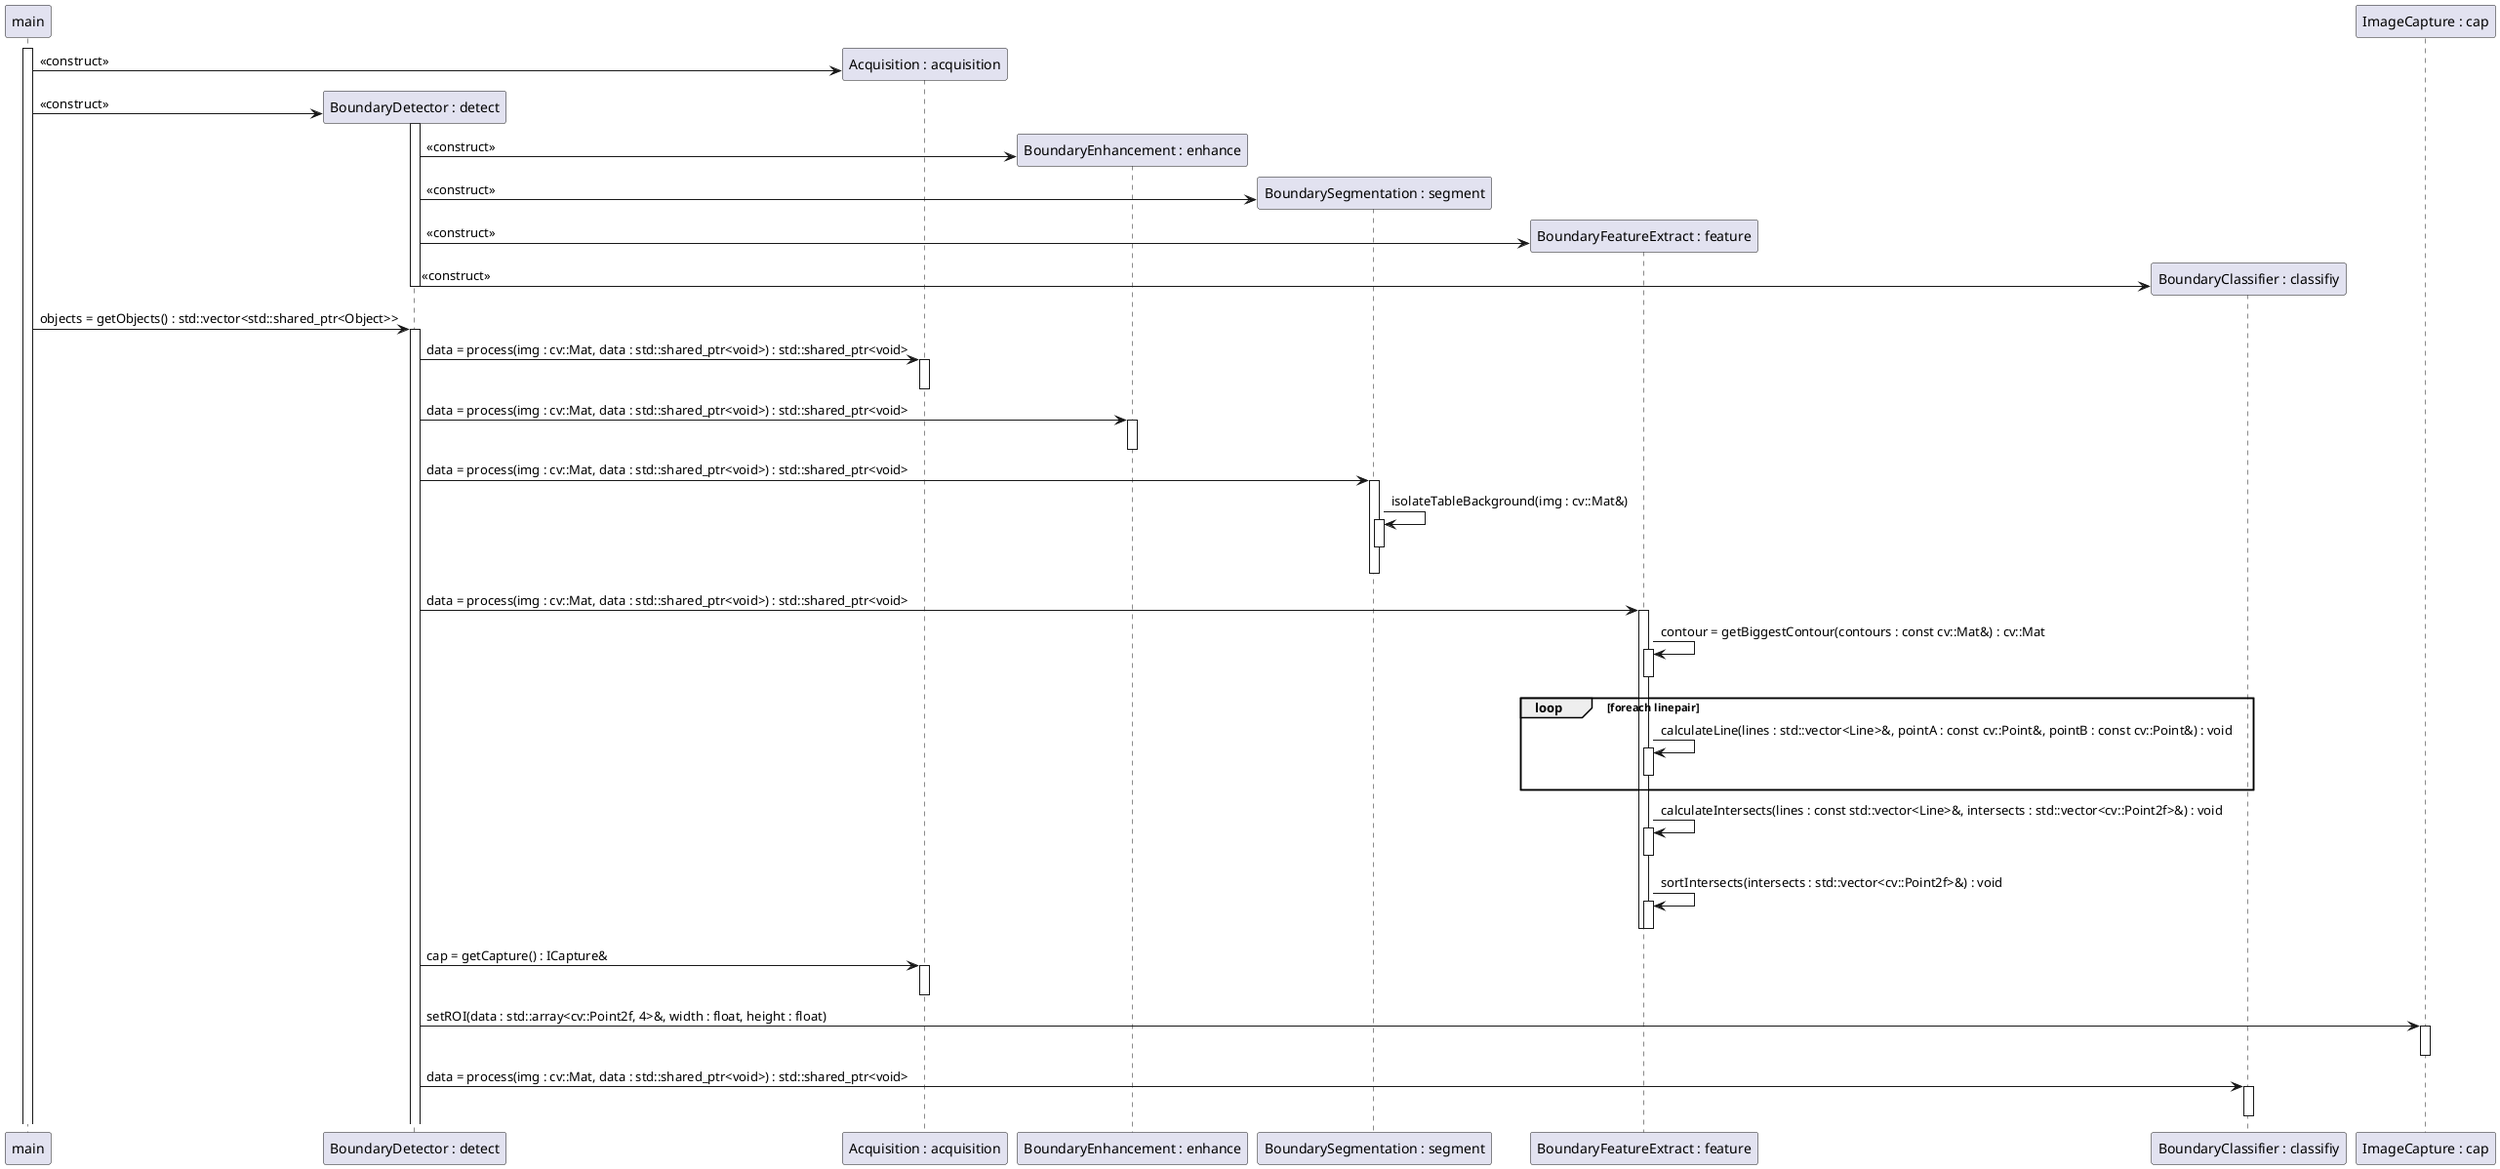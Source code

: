 @startuml

participant main as "main"
participant detect as "BoundaryDetector : detect"
participant acq as "Acquisition : acquisition"
participant enh as "BoundaryEnhancement : enhance"
participant seg as "BoundarySegmentation : segment"
participant fea as "BoundaryFeatureExtract : feature"
participant cla as "BoundaryClassifier : classifiy"
participant cap as "ImageCapture : cap"

activate main
create acq
main -> acq : <<construct>>

create detect
main -> detect : <<construct>>
activate detect

create enh
detect -> enh : <<construct>>

create seg
detect -> seg : <<construct>>

create fea
detect -> fea : <<construct>>

create cla
detect -> cla : <<construct>>
deactivate detect

main -> detect : objects = getObjects() : std::vector<std::shared_ptr<Object>>
activate detect

detect -> acq : data = process(img : cv::Mat, data : std::shared_ptr<void>) : std::shared_ptr<void>
activate acq
deactivate acq

detect -> enh : data = process(img : cv::Mat, data : std::shared_ptr<void>) : std::shared_ptr<void>
activate enh
deactivate enh

detect -> seg : data = process(img : cv::Mat, data : std::shared_ptr<void>) : std::shared_ptr<void>
activate seg
seg -> seg : isolateTableBackground(img : cv::Mat&)
activate seg
deactivate seg
seg -[hidden]> seg 
deactivate seg


detect -> fea : data = process(img : cv::Mat, data : std::shared_ptr<void>) : std::shared_ptr<void>
activate fea
fea -> fea : contour = getBiggestContour(contours : const cv::Mat&) : cv::Mat
activate fea
deactivate fea
loop foreach linepair
fea -> fea : calculateLine(lines : std::vector<Line>&, pointA : const cv::Point&, pointB : const cv::Point&) : void
activate fea
deactivate fea
end
fea -> fea : calculateIntersects(lines : const std::vector<Line>&, intersects : std::vector<cv::Point2f>&) : void
activate fea
deactivate fea
fea -> fea : sortIntersects(intersects : std::vector<cv::Point2f>&) : void
activate fea
deactivate fea
deactivate fea

detect -> acq : cap = getCapture() : ICapture&
activate acq
deactivate acq

detect -> cap : setROI(data : std::array<cv::Point2f, 4>&, width : float, height : float)
activate cap
deactivate cap

detect -> cla : data = process(img : cv::Mat, data : std::shared_ptr<void>) : std::shared_ptr<void>
activate cla
deactivate cla

@enduml